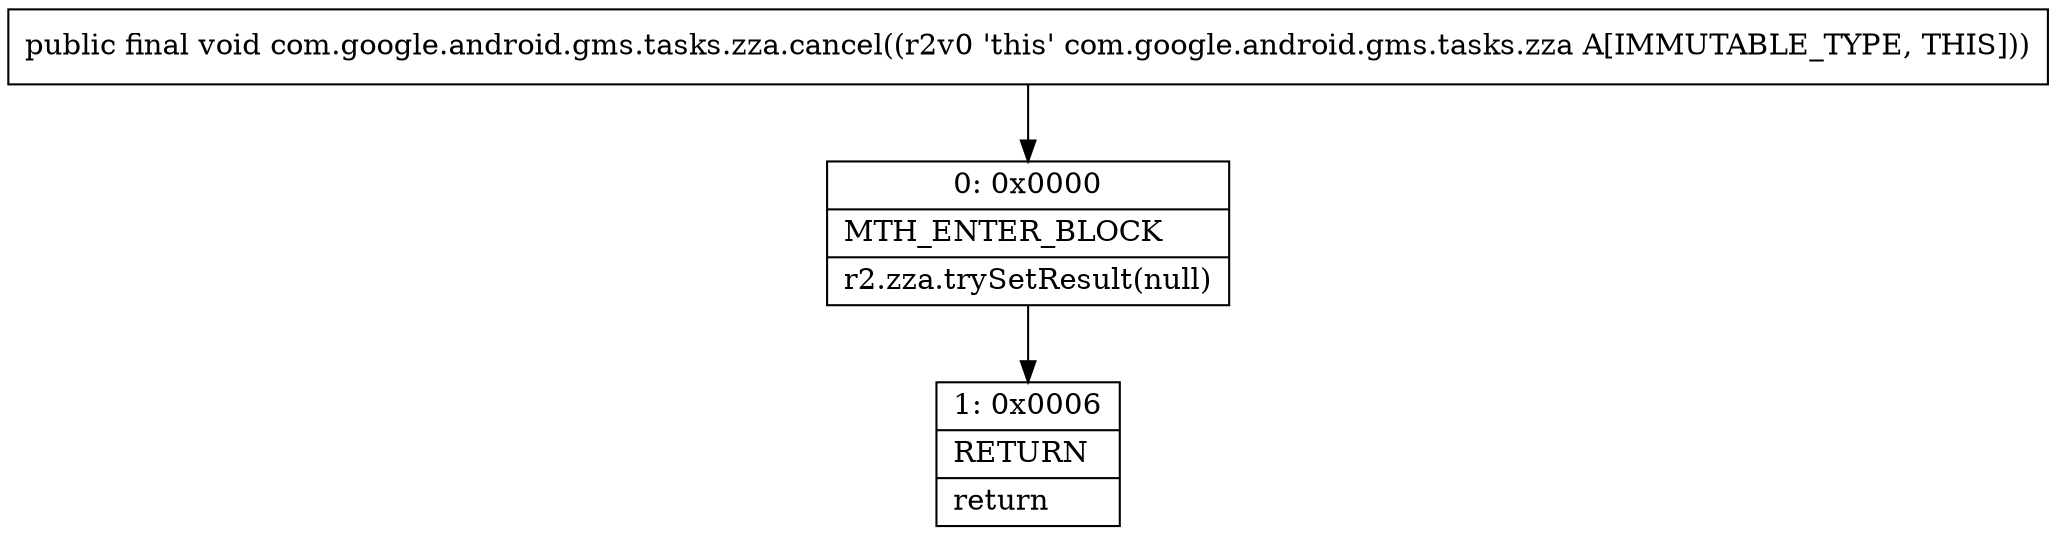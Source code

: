 digraph "CFG forcom.google.android.gms.tasks.zza.cancel()V" {
Node_0 [shape=record,label="{0\:\ 0x0000|MTH_ENTER_BLOCK\l|r2.zza.trySetResult(null)\l}"];
Node_1 [shape=record,label="{1\:\ 0x0006|RETURN\l|return\l}"];
MethodNode[shape=record,label="{public final void com.google.android.gms.tasks.zza.cancel((r2v0 'this' com.google.android.gms.tasks.zza A[IMMUTABLE_TYPE, THIS])) }"];
MethodNode -> Node_0;
Node_0 -> Node_1;
}

